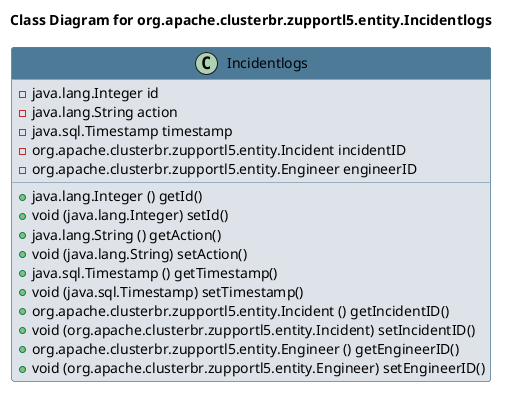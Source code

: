 @startuml 
skinparam class { 
 BackgroundColor #DEE3E9 
 ArrowColor #4D7A97 
 BorderColor #4D7A97 
}
left to right direction 
title Class Diagram for org.apache.clusterbr.zupportl5.entity.Incidentlogs
skinparam titleBackgroundColor White
skinparam classHeaderBackgroundColor #4D7A97 
skinparam stereotypeCBackgroundColor #F8981D 

class Incidentlogs {
 - java.lang.Integer id
 - java.lang.String action
 - java.sql.Timestamp timestamp
 - org.apache.clusterbr.zupportl5.entity.Incident incidentID
 - org.apache.clusterbr.zupportl5.entity.Engineer engineerID
 + java.lang.Integer () getId()
 + void (java.lang.Integer) setId()
 + java.lang.String () getAction()
 + void (java.lang.String) setAction()
 + java.sql.Timestamp () getTimestamp()
 + void (java.sql.Timestamp) setTimestamp()
 + org.apache.clusterbr.zupportl5.entity.Incident () getIncidentID()
 + void (org.apache.clusterbr.zupportl5.entity.Incident) setIncidentID()
 + org.apache.clusterbr.zupportl5.entity.Engineer () getEngineerID()
 + void (org.apache.clusterbr.zupportl5.entity.Engineer) setEngineerID()
}
@enduml